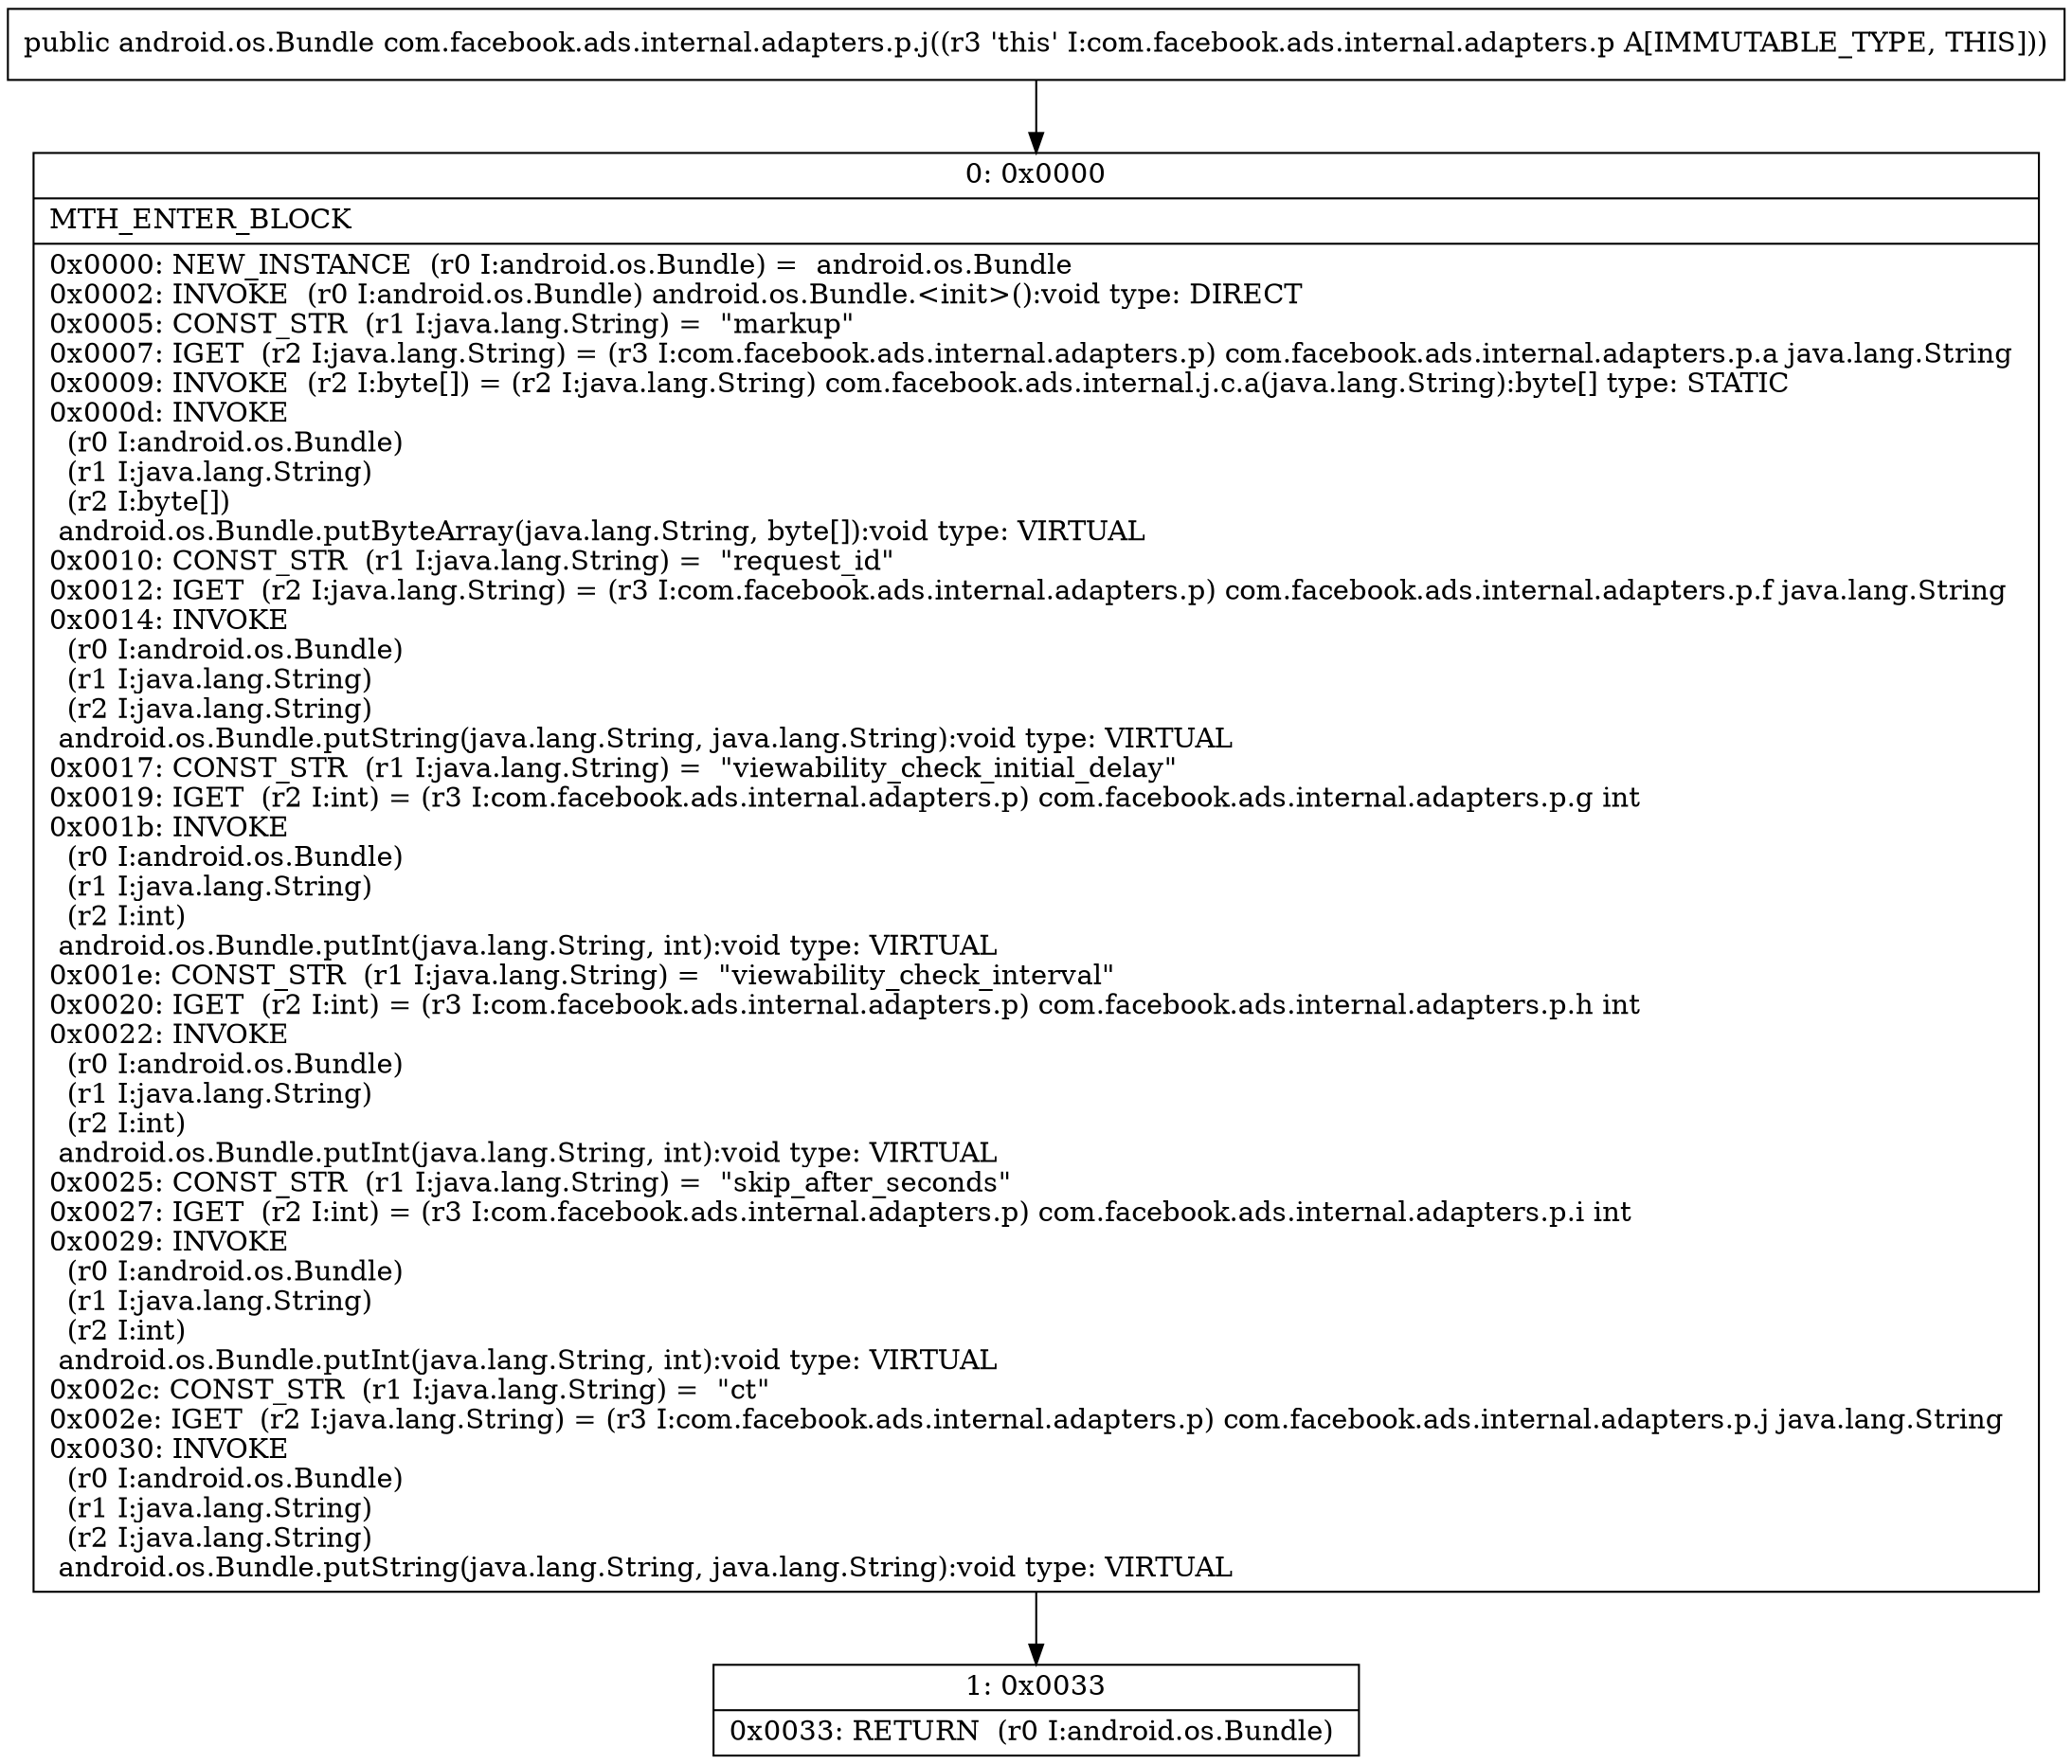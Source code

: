 digraph "CFG forcom.facebook.ads.internal.adapters.p.j()Landroid\/os\/Bundle;" {
Node_0 [shape=record,label="{0\:\ 0x0000|MTH_ENTER_BLOCK\l|0x0000: NEW_INSTANCE  (r0 I:android.os.Bundle) =  android.os.Bundle \l0x0002: INVOKE  (r0 I:android.os.Bundle) android.os.Bundle.\<init\>():void type: DIRECT \l0x0005: CONST_STR  (r1 I:java.lang.String) =  \"markup\" \l0x0007: IGET  (r2 I:java.lang.String) = (r3 I:com.facebook.ads.internal.adapters.p) com.facebook.ads.internal.adapters.p.a java.lang.String \l0x0009: INVOKE  (r2 I:byte[]) = (r2 I:java.lang.String) com.facebook.ads.internal.j.c.a(java.lang.String):byte[] type: STATIC \l0x000d: INVOKE  \l  (r0 I:android.os.Bundle)\l  (r1 I:java.lang.String)\l  (r2 I:byte[])\l android.os.Bundle.putByteArray(java.lang.String, byte[]):void type: VIRTUAL \l0x0010: CONST_STR  (r1 I:java.lang.String) =  \"request_id\" \l0x0012: IGET  (r2 I:java.lang.String) = (r3 I:com.facebook.ads.internal.adapters.p) com.facebook.ads.internal.adapters.p.f java.lang.String \l0x0014: INVOKE  \l  (r0 I:android.os.Bundle)\l  (r1 I:java.lang.String)\l  (r2 I:java.lang.String)\l android.os.Bundle.putString(java.lang.String, java.lang.String):void type: VIRTUAL \l0x0017: CONST_STR  (r1 I:java.lang.String) =  \"viewability_check_initial_delay\" \l0x0019: IGET  (r2 I:int) = (r3 I:com.facebook.ads.internal.adapters.p) com.facebook.ads.internal.adapters.p.g int \l0x001b: INVOKE  \l  (r0 I:android.os.Bundle)\l  (r1 I:java.lang.String)\l  (r2 I:int)\l android.os.Bundle.putInt(java.lang.String, int):void type: VIRTUAL \l0x001e: CONST_STR  (r1 I:java.lang.String) =  \"viewability_check_interval\" \l0x0020: IGET  (r2 I:int) = (r3 I:com.facebook.ads.internal.adapters.p) com.facebook.ads.internal.adapters.p.h int \l0x0022: INVOKE  \l  (r0 I:android.os.Bundle)\l  (r1 I:java.lang.String)\l  (r2 I:int)\l android.os.Bundle.putInt(java.lang.String, int):void type: VIRTUAL \l0x0025: CONST_STR  (r1 I:java.lang.String) =  \"skip_after_seconds\" \l0x0027: IGET  (r2 I:int) = (r3 I:com.facebook.ads.internal.adapters.p) com.facebook.ads.internal.adapters.p.i int \l0x0029: INVOKE  \l  (r0 I:android.os.Bundle)\l  (r1 I:java.lang.String)\l  (r2 I:int)\l android.os.Bundle.putInt(java.lang.String, int):void type: VIRTUAL \l0x002c: CONST_STR  (r1 I:java.lang.String) =  \"ct\" \l0x002e: IGET  (r2 I:java.lang.String) = (r3 I:com.facebook.ads.internal.adapters.p) com.facebook.ads.internal.adapters.p.j java.lang.String \l0x0030: INVOKE  \l  (r0 I:android.os.Bundle)\l  (r1 I:java.lang.String)\l  (r2 I:java.lang.String)\l android.os.Bundle.putString(java.lang.String, java.lang.String):void type: VIRTUAL \l}"];
Node_1 [shape=record,label="{1\:\ 0x0033|0x0033: RETURN  (r0 I:android.os.Bundle) \l}"];
MethodNode[shape=record,label="{public android.os.Bundle com.facebook.ads.internal.adapters.p.j((r3 'this' I:com.facebook.ads.internal.adapters.p A[IMMUTABLE_TYPE, THIS])) }"];
MethodNode -> Node_0;
Node_0 -> Node_1;
}

